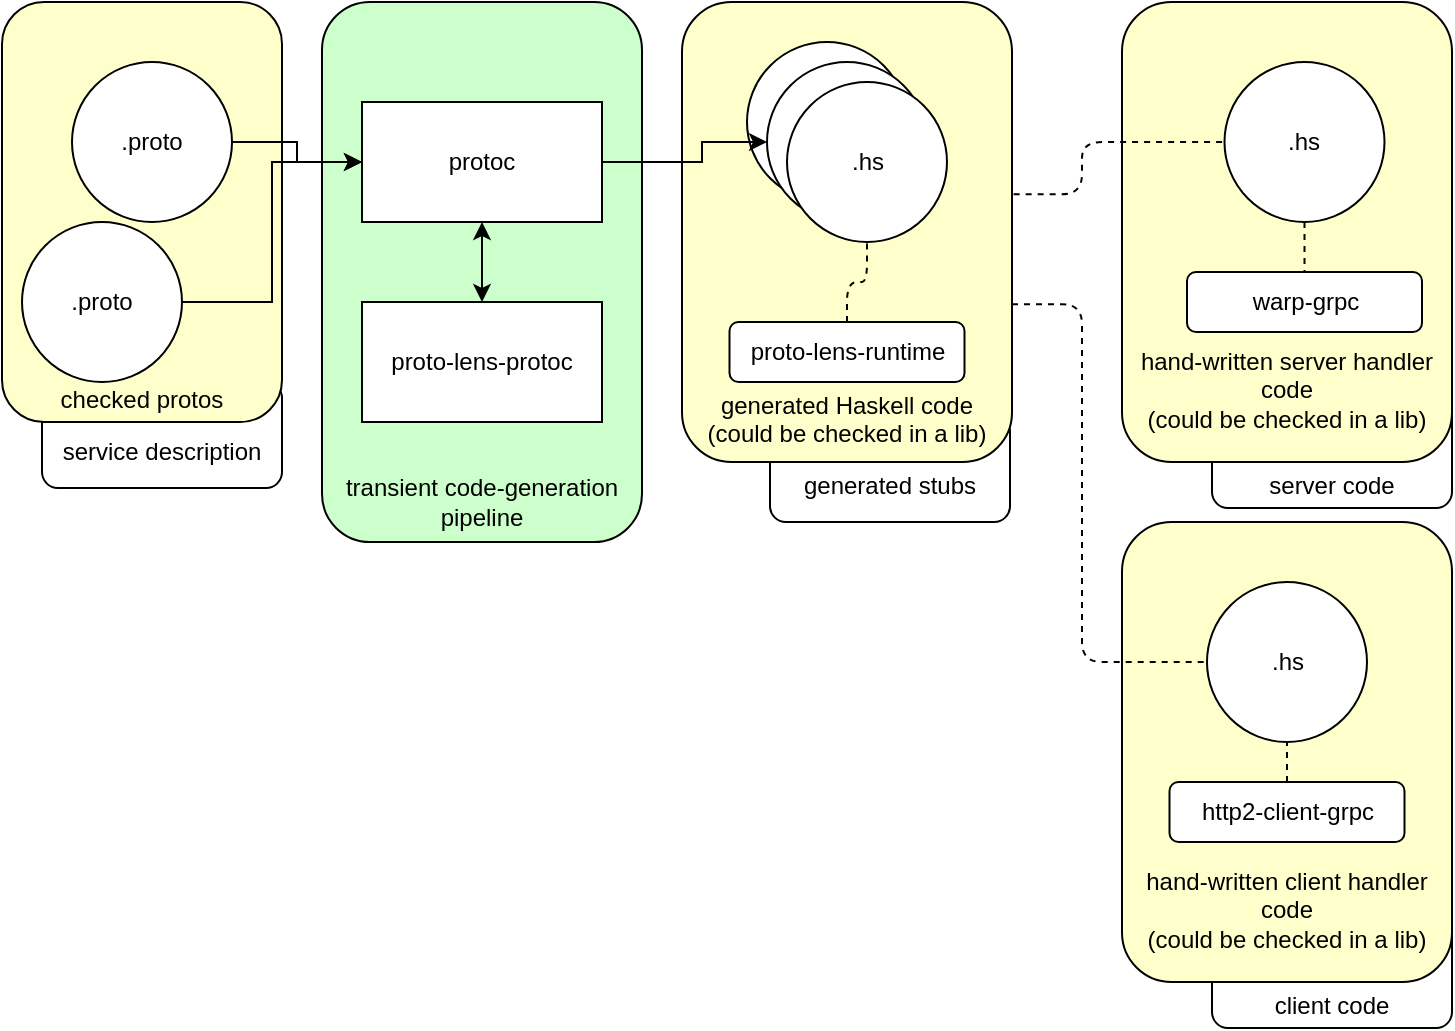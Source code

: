 <mxfile version="13.2.3" type="device"><diagram id="ORaG99swC7M1AbQmED5e" name="Page-1"><mxGraphModel dx="1046" dy="709" grid="1" gridSize="10" guides="1" tooltips="1" connect="1" arrows="1" fold="1" page="1" pageScale="1" pageWidth="827" pageHeight="1169" math="0" shadow="0"><root><mxCell id="0"/><mxCell id="1" parent="0"/><mxCell id="mhtLdgEMpIaZPjXP-sco-53" value="&lt;div&gt;&lt;br&gt;&lt;/div&gt;&lt;div&gt;&lt;br&gt;&lt;/div&gt;&lt;div&gt;server code&lt;/div&gt;" style="rounded=1;whiteSpace=wrap;html=1;fillColor=#FFFFFF;" vertex="1" parent="1"><mxGeometry x="656" y="240" width="120" height="53" as="geometry"/></mxCell><mxCell id="mhtLdgEMpIaZPjXP-sco-51" value="&lt;div&gt;&lt;br&gt;&lt;/div&gt;&lt;div&gt;&lt;br&gt;&lt;/div&gt;&lt;div&gt;client code&lt;/div&gt;" style="rounded=1;whiteSpace=wrap;html=1;fillColor=#FFFFFF;" vertex="1" parent="1"><mxGeometry x="656" y="500" width="120" height="53" as="geometry"/></mxCell><mxCell id="mhtLdgEMpIaZPjXP-sco-42" value="&lt;div&gt;&lt;br&gt;&lt;/div&gt;&lt;div&gt;&lt;br&gt;&lt;/div&gt;&lt;div&gt;&lt;br&gt;&lt;/div&gt;&lt;div&gt;&lt;br&gt;&lt;/div&gt;&lt;div&gt;&lt;br&gt;&lt;/div&gt;&lt;div&gt;&lt;br&gt;&lt;/div&gt;&lt;div&gt;&lt;br&gt;&lt;/div&gt;&lt;div&gt;&lt;br&gt;&lt;/div&gt;&lt;div&gt;&lt;br&gt;&lt;/div&gt;&lt;div&gt;&lt;br&gt;&lt;/div&gt;&lt;div&gt;&lt;br&gt;&lt;/div&gt;&lt;div&gt;hand-written client handler code&lt;br&gt;&lt;/div&gt;&lt;div&gt;(could be checked in a lib)&lt;/div&gt;" style="rounded=1;whiteSpace=wrap;html=1;fillColor=#FFFFCC;" vertex="1" parent="1"><mxGeometry x="611" y="300" width="165" height="230" as="geometry"/></mxCell><mxCell id="mhtLdgEMpIaZPjXP-sco-41" value="&lt;div&gt;&lt;br&gt;&lt;/div&gt;&lt;div&gt;&lt;br&gt;&lt;/div&gt;&lt;div&gt;&lt;br&gt;&lt;/div&gt;&lt;div&gt;&lt;br&gt;&lt;/div&gt;&lt;div&gt;&lt;br&gt;&lt;/div&gt;&lt;div&gt;&lt;br&gt;&lt;/div&gt;&lt;div&gt;&lt;br&gt;&lt;/div&gt;&lt;div&gt;&lt;br&gt;&lt;/div&gt;&lt;div&gt;&lt;br&gt;&lt;/div&gt;&lt;div&gt;&lt;br&gt;&lt;/div&gt;&lt;div&gt;&lt;br&gt;&lt;/div&gt;&lt;div&gt;hand-written server handler code&lt;br&gt;&lt;/div&gt;&lt;div&gt;(could be checked in a lib)&lt;/div&gt;" style="rounded=1;whiteSpace=wrap;html=1;fillColor=#FFFFCC;" vertex="1" parent="1"><mxGeometry x="611" y="40" width="165" height="230" as="geometry"/></mxCell><mxCell id="mhtLdgEMpIaZPjXP-sco-37" value="&lt;br&gt;&lt;div&gt;service description&lt;br&gt;&lt;/div&gt;" style="rounded=1;whiteSpace=wrap;html=1;fillColor=#FFFFFF;" vertex="1" parent="1"><mxGeometry x="71" y="230" width="120" height="53" as="geometry"/></mxCell><mxCell id="mhtLdgEMpIaZPjXP-sco-34" value="&lt;div&gt;&lt;br&gt;&lt;/div&gt;&lt;div&gt;generated stubs&lt;/div&gt;" style="rounded=1;whiteSpace=wrap;html=1;fillColor=#FFFFFF;" vertex="1" parent="1"><mxGeometry x="435" y="247" width="120" height="53" as="geometry"/></mxCell><mxCell id="mhtLdgEMpIaZPjXP-sco-27" value="&lt;div&gt;&lt;br&gt;&lt;/div&gt;&lt;div&gt;&lt;br&gt;&lt;/div&gt;&lt;div&gt;&lt;br&gt;&lt;/div&gt;&lt;div&gt;&lt;br&gt;&lt;/div&gt;&lt;div&gt;&lt;br&gt;&lt;/div&gt;&lt;div&gt;&lt;br&gt;&lt;/div&gt;&lt;div&gt;&lt;br&gt;&lt;/div&gt;&lt;div&gt;&lt;br&gt;&lt;/div&gt;&lt;div&gt;&lt;br&gt;&lt;/div&gt;&lt;div&gt;&lt;br&gt;&lt;/div&gt;&lt;div&gt;&lt;br&gt;&lt;/div&gt;&lt;div&gt;&lt;br&gt;&lt;/div&gt;&lt;div&gt;&lt;br&gt;&lt;/div&gt;&lt;div&gt;checked protos&lt;br&gt;&lt;/div&gt;" style="rounded=1;whiteSpace=wrap;html=1;fillColor=#FFFFCC;" vertex="1" parent="1"><mxGeometry x="51" y="40" width="140" height="210" as="geometry"/></mxCell><mxCell id="mhtLdgEMpIaZPjXP-sco-29" value="&lt;div&gt;&lt;br&gt;&lt;/div&gt;&lt;div&gt;&lt;br&gt;&lt;/div&gt;&lt;div&gt;&lt;br&gt;&lt;/div&gt;&lt;div&gt;&lt;br&gt;&lt;/div&gt;&lt;div&gt;&lt;br&gt;&lt;/div&gt;&lt;div&gt;&lt;br&gt;&lt;/div&gt;&lt;div&gt;&lt;br&gt;&lt;/div&gt;&lt;div&gt;&lt;br&gt;&lt;/div&gt;&lt;div&gt;&lt;br&gt;&lt;/div&gt;&lt;div&gt;&lt;br&gt;&lt;/div&gt;&lt;div&gt;&lt;br&gt;&lt;/div&gt;&lt;div&gt;&lt;br&gt;&lt;/div&gt;&lt;div&gt;&lt;br&gt;&lt;/div&gt;&lt;div&gt;&lt;br&gt;&lt;/div&gt;&lt;div&gt;&lt;br&gt;&lt;/div&gt;&lt;div&gt;&lt;br&gt;&lt;/div&gt;&lt;div align=&quot;center&quot;&gt;transient code-generation pipeline&lt;br&gt;&lt;/div&gt;" style="rounded=1;whiteSpace=wrap;html=1;fillColor=#CCFFCC;" vertex="1" parent="1"><mxGeometry x="211" y="40" width="160" height="270" as="geometry"/></mxCell><mxCell id="mhtLdgEMpIaZPjXP-sco-28" value="&lt;div&gt;&lt;br&gt;&lt;/div&gt;&lt;div&gt;&lt;br&gt;&lt;/div&gt;&lt;div&gt;&lt;br&gt;&lt;/div&gt;&lt;div&gt;&lt;br&gt;&lt;/div&gt;&lt;div&gt;&lt;br&gt;&lt;/div&gt;&lt;div&gt;&lt;br&gt;&lt;/div&gt;&lt;div&gt;&lt;br&gt;&lt;/div&gt;&lt;div&gt;&lt;br&gt;&lt;/div&gt;&lt;div&gt;&lt;br&gt;&lt;/div&gt;&lt;div&gt;&lt;br&gt;&lt;/div&gt;&lt;div&gt;&lt;br&gt;&lt;/div&gt;&lt;div&gt;&lt;br&gt;&lt;/div&gt;&lt;div&gt;&lt;br&gt;&lt;/div&gt;&lt;div&gt;generated Haskell code &lt;br&gt;&lt;/div&gt;&lt;div&gt;(could be checked in a lib)&lt;/div&gt;" style="rounded=1;whiteSpace=wrap;html=1;fillColor=#FFFFCC;" vertex="1" parent="1"><mxGeometry x="391" y="40" width="165" height="230" as="geometry"/></mxCell><mxCell id="mhtLdgEMpIaZPjXP-sco-15" style="edgeStyle=orthogonalEdgeStyle;rounded=0;orthogonalLoop=1;jettySize=auto;html=1;entryX=0;entryY=0.5;entryDx=0;entryDy=0;exitX=1;exitY=0.5;exitDx=0;exitDy=0;" edge="1" parent="1" source="mhtLdgEMpIaZPjXP-sco-24" target="mhtLdgEMpIaZPjXP-sco-12"><mxGeometry relative="1" as="geometry"><mxPoint x="171" y="90" as="sourcePoint"/></mxGeometry></mxCell><mxCell id="mhtLdgEMpIaZPjXP-sco-16" style="edgeStyle=orthogonalEdgeStyle;rounded=0;orthogonalLoop=1;jettySize=auto;html=1;entryX=0;entryY=0.5;entryDx=0;entryDy=0;exitX=1;exitY=0.5;exitDx=0;exitDy=0;" edge="1" parent="1" source="mhtLdgEMpIaZPjXP-sco-25" target="mhtLdgEMpIaZPjXP-sco-12"><mxGeometry relative="1" as="geometry"><mxPoint x="171" y="170" as="sourcePoint"/></mxGeometry></mxCell><mxCell id="mhtLdgEMpIaZPjXP-sco-8" value=".hs" style="ellipse;whiteSpace=wrap;html=1;aspect=fixed;" vertex="1" parent="1"><mxGeometry x="423.5" y="60" width="80" height="80" as="geometry"/></mxCell><mxCell id="mhtLdgEMpIaZPjXP-sco-9" value=".hs" style="ellipse;whiteSpace=wrap;html=1;aspect=fixed;" vertex="1" parent="1"><mxGeometry x="433.5" y="70" width="80" height="80" as="geometry"/></mxCell><mxCell id="mhtLdgEMpIaZPjXP-sco-10" value=".hs" style="ellipse;whiteSpace=wrap;html=1;aspect=fixed;" vertex="1" parent="1"><mxGeometry x="443.5" y="80" width="80" height="80" as="geometry"/></mxCell><mxCell id="mhtLdgEMpIaZPjXP-sco-22" style="edgeStyle=orthogonalEdgeStyle;rounded=0;orthogonalLoop=1;jettySize=auto;html=1;" edge="1" parent="1" source="mhtLdgEMpIaZPjXP-sco-12" target="mhtLdgEMpIaZPjXP-sco-9"><mxGeometry relative="1" as="geometry"><Array as="points"><mxPoint x="401" y="120"/><mxPoint x="401" y="110"/></Array></mxGeometry></mxCell><UserObject label="protoc" link="https://developers.google.com/protocol-buffers" id="mhtLdgEMpIaZPjXP-sco-12"><mxCell style="rounded=0;whiteSpace=wrap;html=1;" vertex="1" parent="1"><mxGeometry x="231" y="90" width="120" height="60" as="geometry"/></mxCell></UserObject><UserObject label="proto-lens-protoc" link="https://hackage.haskell.org/package/proto-lens-protoc" id="mhtLdgEMpIaZPjXP-sco-13"><mxCell style="rounded=0;whiteSpace=wrap;html=1;" vertex="1" parent="1"><mxGeometry x="231" y="190" width="120" height="60" as="geometry"/></mxCell></UserObject><mxCell id="mhtLdgEMpIaZPjXP-sco-19" value="" style="endArrow=classic;startArrow=classic;html=1;entryX=0.5;entryY=0;entryDx=0;entryDy=0;exitX=0.5;exitY=1;exitDx=0;exitDy=0;" edge="1" parent="1" source="mhtLdgEMpIaZPjXP-sco-12" target="mhtLdgEMpIaZPjXP-sco-13"><mxGeometry width="50" height="50" relative="1" as="geometry"><mxPoint x="301" y="150" as="sourcePoint"/><mxPoint x="351" y="100" as="targetPoint"/></mxGeometry></mxCell><mxCell id="mhtLdgEMpIaZPjXP-sco-24" value=".proto" style="ellipse;whiteSpace=wrap;html=1;aspect=fixed;" vertex="1" parent="1"><mxGeometry x="86" y="70" width="80" height="80" as="geometry"/></mxCell><mxCell id="mhtLdgEMpIaZPjXP-sco-25" value=".proto" style="ellipse;whiteSpace=wrap;html=1;aspect=fixed;" vertex="1" parent="1"><mxGeometry x="61" y="150" width="80" height="80" as="geometry"/></mxCell><mxCell id="mhtLdgEMpIaZPjXP-sco-31" value="proto-lens-runtime" style="rounded=1;whiteSpace=wrap;html=1;fillColor=#FFFFFF;" vertex="1" parent="1"><mxGeometry x="414.75" y="200" width="117.5" height="30" as="geometry"/></mxCell><mxCell id="mhtLdgEMpIaZPjXP-sco-33" value="" style="endArrow=none;dashed=1;html=1;exitX=0.5;exitY=0;exitDx=0;exitDy=0;edgeStyle=orthogonalEdgeStyle;" edge="1" parent="1" source="mhtLdgEMpIaZPjXP-sco-31" target="mhtLdgEMpIaZPjXP-sco-10"><mxGeometry width="50" height="50" relative="1" as="geometry"><mxPoint x="451" y="230" as="sourcePoint"/><mxPoint x="501" y="180" as="targetPoint"/></mxGeometry></mxCell><mxCell id="mhtLdgEMpIaZPjXP-sco-38" value="warp-grpc" style="rounded=1;whiteSpace=wrap;html=1;fillColor=#FFFFFF;" vertex="1" parent="1"><mxGeometry x="643.5" y="175" width="117.5" height="30" as="geometry"/></mxCell><mxCell id="mhtLdgEMpIaZPjXP-sco-39" value="http2-client-grpc" style="rounded=1;whiteSpace=wrap;html=1;fillColor=#FFFFFF;" vertex="1" parent="1"><mxGeometry x="634.75" y="430" width="117.5" height="30" as="geometry"/></mxCell><mxCell id="mhtLdgEMpIaZPjXP-sco-40" value=".hs" style="ellipse;whiteSpace=wrap;html=1;aspect=fixed;" vertex="1" parent="1"><mxGeometry x="662.25" y="70" width="80" height="80" as="geometry"/></mxCell><mxCell id="mhtLdgEMpIaZPjXP-sco-45" value=".hs" style="ellipse;whiteSpace=wrap;html=1;aspect=fixed;" vertex="1" parent="1"><mxGeometry x="653.5" y="330" width="80" height="80" as="geometry"/></mxCell><mxCell id="mhtLdgEMpIaZPjXP-sco-46" value="" style="endArrow=none;dashed=1;html=1;entryX=0;entryY=0.5;entryDx=0;entryDy=0;exitX=1.005;exitY=0.418;exitDx=0;exitDy=0;exitPerimeter=0;edgeStyle=orthogonalEdgeStyle;" edge="1" parent="1" source="mhtLdgEMpIaZPjXP-sco-28" target="mhtLdgEMpIaZPjXP-sco-40"><mxGeometry width="50" height="50" relative="1" as="geometry"><mxPoint x="611" y="300" as="sourcePoint"/><mxPoint x="661" y="250" as="targetPoint"/><Array as="points"><mxPoint x="591" y="136"/><mxPoint x="591" y="110"/></Array></mxGeometry></mxCell><mxCell id="mhtLdgEMpIaZPjXP-sco-47" value="" style="endArrow=none;dashed=1;html=1;entryX=0;entryY=0.5;entryDx=0;entryDy=0;exitX=1;exitY=0.657;exitDx=0;exitDy=0;exitPerimeter=0;edgeStyle=orthogonalEdgeStyle;" edge="1" parent="1" source="mhtLdgEMpIaZPjXP-sco-28" target="mhtLdgEMpIaZPjXP-sco-45"><mxGeometry width="50" height="50" relative="1" as="geometry"><mxPoint x="566.825" y="146.14" as="sourcePoint"/><mxPoint x="672.25" y="120" as="targetPoint"/><Array as="points"><mxPoint x="591" y="191"/><mxPoint x="591" y="370"/></Array></mxGeometry></mxCell><mxCell id="mhtLdgEMpIaZPjXP-sco-49" value="" style="endArrow=none;dashed=1;html=1;entryX=0.5;entryY=0;entryDx=0;entryDy=0;exitX=0.5;exitY=1;exitDx=0;exitDy=0;" edge="1" parent="1" source="mhtLdgEMpIaZPjXP-sco-40" target="mhtLdgEMpIaZPjXP-sco-38"><mxGeometry width="50" height="50" relative="1" as="geometry"><mxPoint x="611" y="300" as="sourcePoint"/><mxPoint x="661" y="250" as="targetPoint"/></mxGeometry></mxCell><mxCell id="mhtLdgEMpIaZPjXP-sco-50" value="" style="endArrow=none;dashed=1;html=1;exitX=0.5;exitY=0;exitDx=0;exitDy=0;entryX=0.5;entryY=1;entryDx=0;entryDy=0;" edge="1" parent="1" source="mhtLdgEMpIaZPjXP-sco-39" target="mhtLdgEMpIaZPjXP-sco-45"><mxGeometry width="50" height="50" relative="1" as="geometry"><mxPoint x="611" y="300" as="sourcePoint"/><mxPoint x="661" y="250" as="targetPoint"/></mxGeometry></mxCell></root></mxGraphModel></diagram></mxfile>